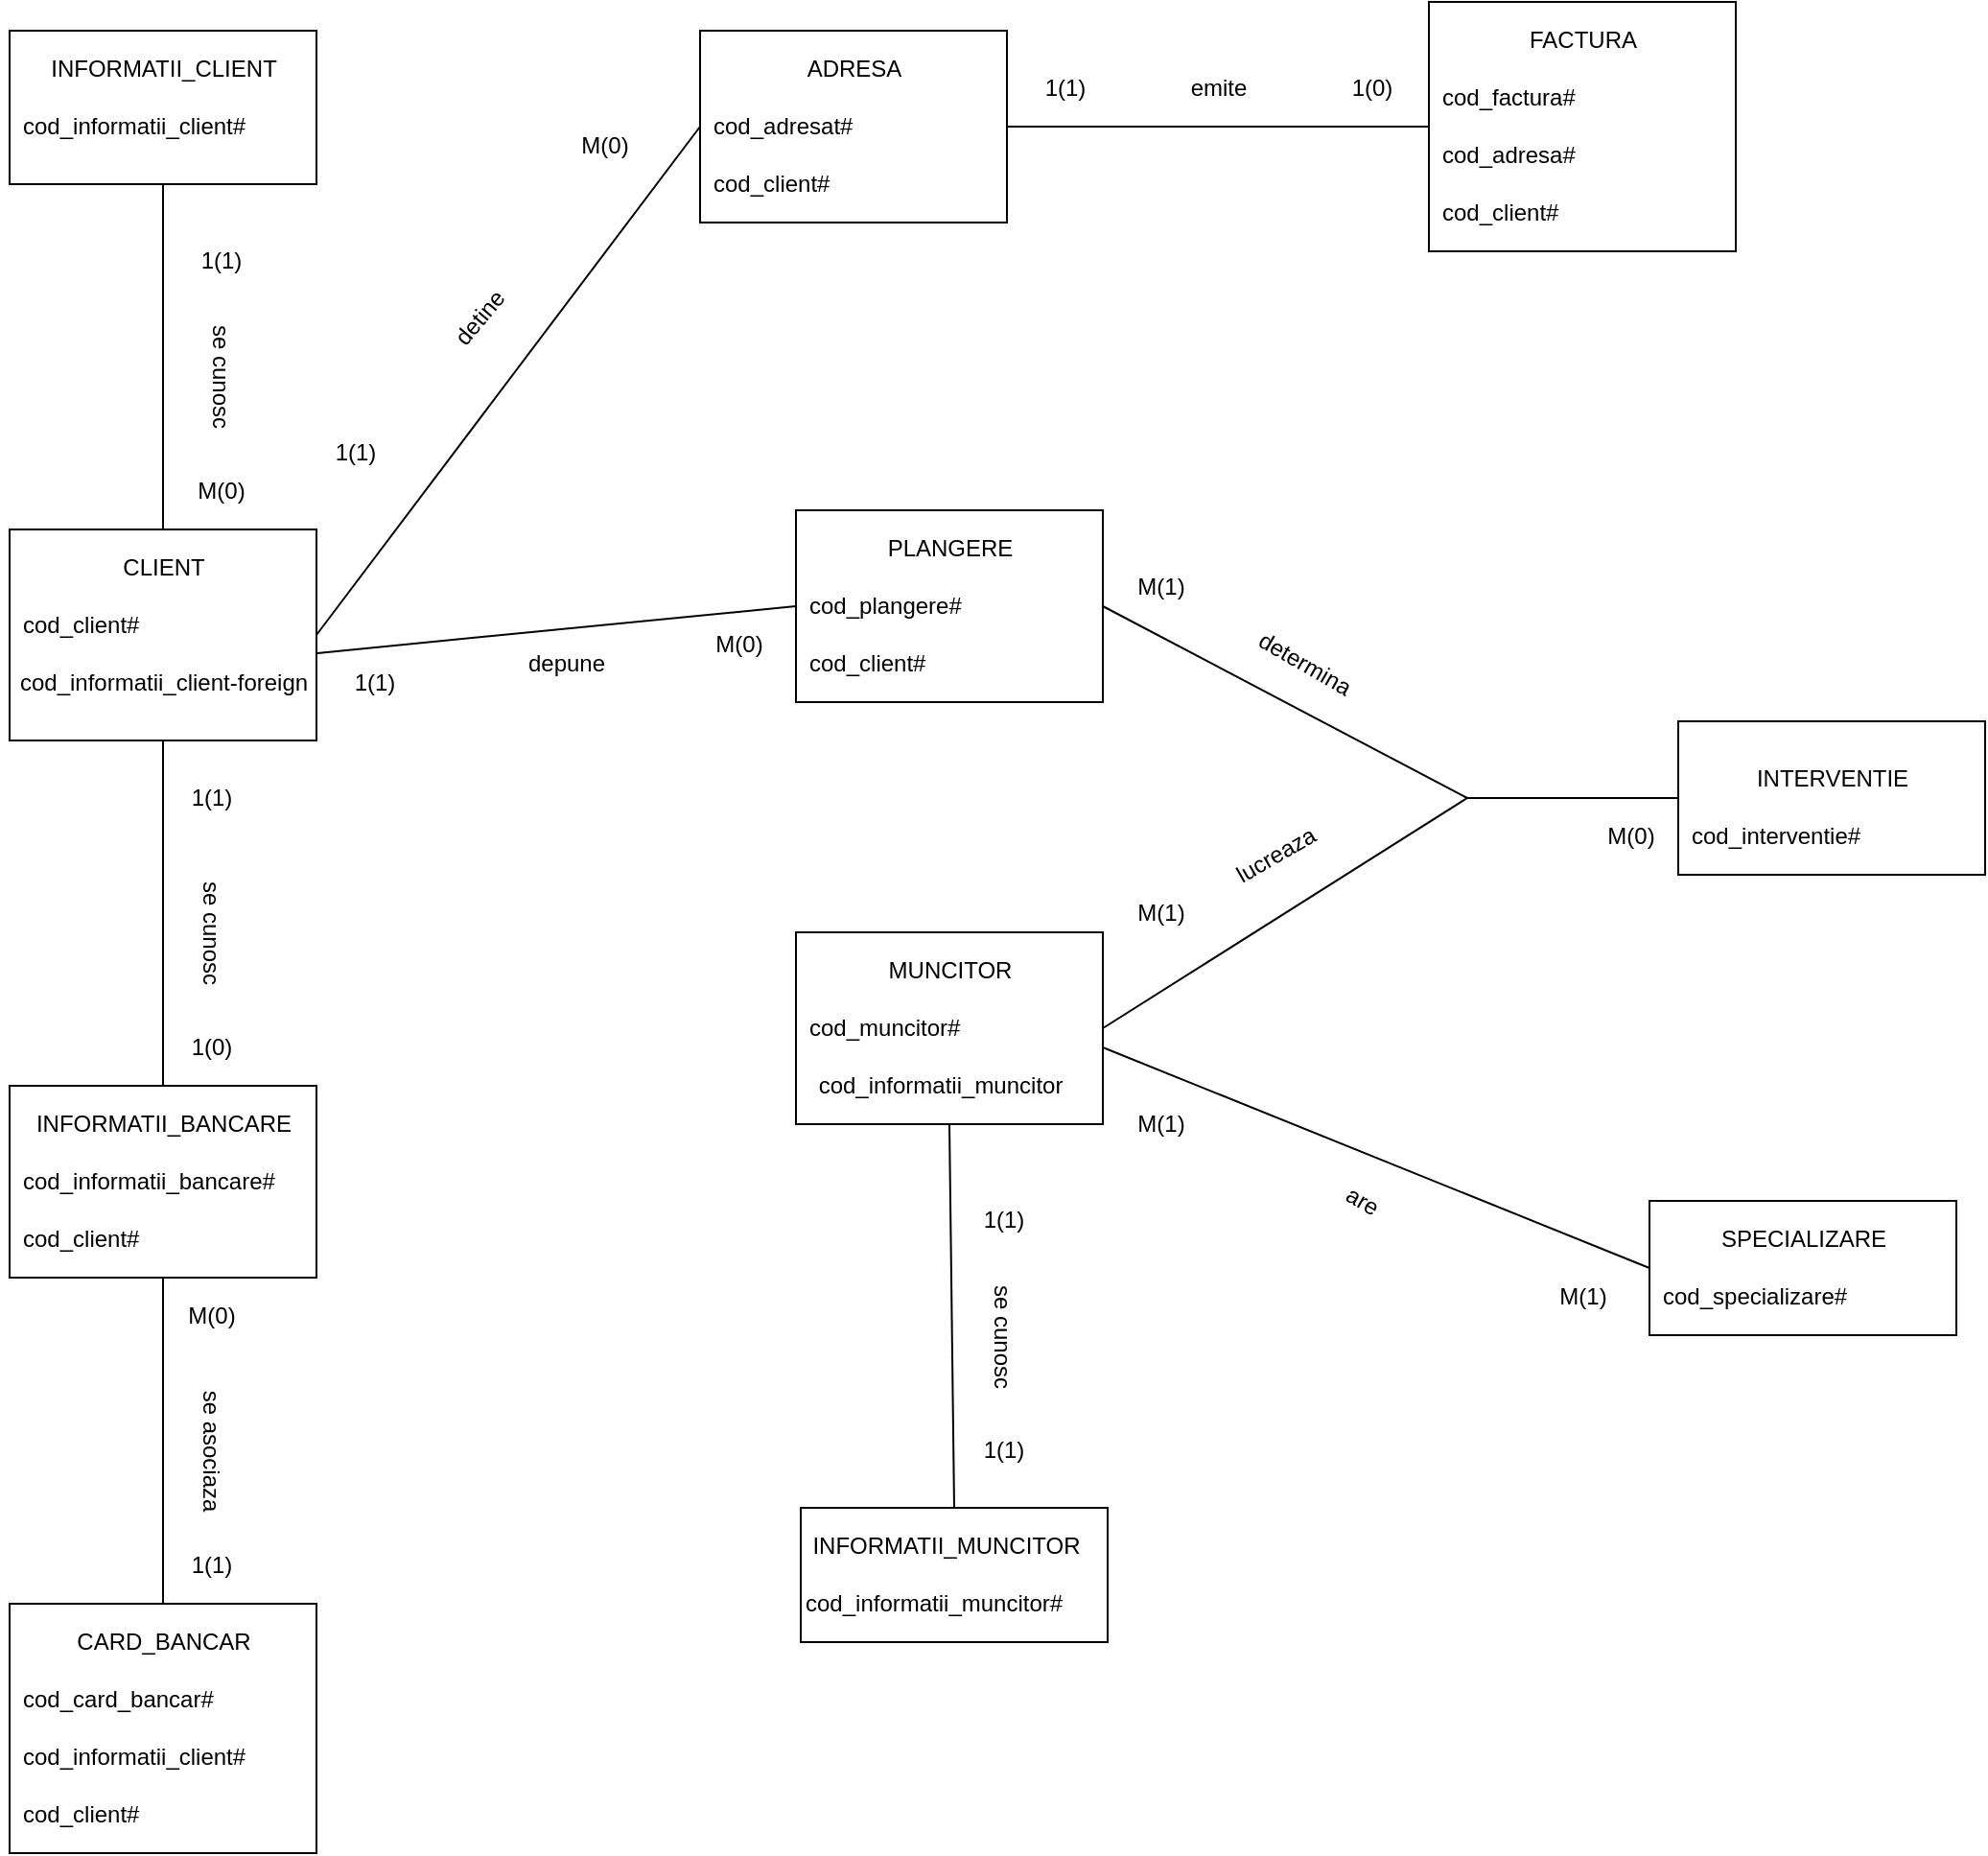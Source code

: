 <mxfile version="18.0.2" type="device"><diagram id="R2lEEEUBdFMjLlhIrx00" name="Page-1"><mxGraphModel dx="1673" dy="934" grid="1" gridSize="10" guides="1" tooltips="1" connect="1" arrows="1" fold="1" page="1" pageScale="1" pageWidth="850" pageHeight="1100" math="0" shadow="0" extFonts="Permanent Marker^https://fonts.googleapis.com/css?family=Permanent+Marker"><root><mxCell id="0"/><mxCell id="1" parent="0"/><mxCell id="WcWnzePYkTj_mOHBXgVc-1" value="" style="rounded=0;whiteSpace=wrap;html=1;fillColor=none;" parent="1" vertex="1"><mxGeometry x="40" y="280" width="160" height="110" as="geometry"/></mxCell><mxCell id="WcWnzePYkTj_mOHBXgVc-2" value="CLIENT&lt;br&gt;" style="text;html=1;resizable=0;autosize=1;align=center;verticalAlign=middle;points=[];fillColor=none;strokeColor=none;rounded=0;" parent="1" vertex="1"><mxGeometry x="90" y="290" width="60" height="20" as="geometry"/></mxCell><mxCell id="WcWnzePYkTj_mOHBXgVc-3" value="cod_client#" style="text;html=1;resizable=0;autosize=1;align=left;verticalAlign=middle;points=[];fillColor=none;strokeColor=none;rounded=0;" parent="1" vertex="1"><mxGeometry x="45" y="320" width="80" height="20" as="geometry"/></mxCell><mxCell id="WcWnzePYkTj_mOHBXgVc-4" value="" style="rounded=0;whiteSpace=wrap;html=1;fillColor=none;" parent="1" vertex="1"><mxGeometry x="40" y="570" width="160" height="100" as="geometry"/></mxCell><mxCell id="WcWnzePYkTj_mOHBXgVc-23" value="INFORMATII_BANCARE&lt;br&gt;" style="text;html=1;resizable=0;autosize=1;align=center;verticalAlign=middle;points=[];fillColor=none;strokeColor=none;rounded=0;" parent="1" vertex="1"><mxGeometry x="45" y="580" width="150" height="20" as="geometry"/></mxCell><mxCell id="WcWnzePYkTj_mOHBXgVc-24" value="cod_informatii_bancare#" style="text;html=1;resizable=0;autosize=1;align=left;verticalAlign=middle;points=[];fillColor=none;strokeColor=none;rounded=0;" parent="1" vertex="1"><mxGeometry x="45" y="610" width="150" height="20" as="geometry"/></mxCell><mxCell id="WcWnzePYkTj_mOHBXgVc-25" value="&lt;div style=&quot;&quot;&gt;&lt;span style=&quot;background-color: initial;&quot;&gt;cod_client#&lt;/span&gt;&lt;/div&gt;" style="text;html=1;resizable=0;autosize=1;align=left;verticalAlign=middle;points=[];fillColor=none;strokeColor=none;rounded=0;" parent="1" vertex="1"><mxGeometry x="45" y="640" width="80" height="20" as="geometry"/></mxCell><mxCell id="WcWnzePYkTj_mOHBXgVc-26" value="se cunosc&lt;br&gt;" style="text;html=1;resizable=0;autosize=1;align=center;verticalAlign=middle;points=[];fillColor=none;strokeColor=none;rounded=0;rotation=90;" parent="1" vertex="1"><mxGeometry x="110" y="480" width="70" height="20" as="geometry"/></mxCell><mxCell id="WcWnzePYkTj_mOHBXgVc-27" value="1(1)" style="text;html=1;resizable=0;autosize=1;align=center;verticalAlign=middle;points=[];fillColor=none;strokeColor=none;rounded=0;rotation=0;" parent="1" vertex="1"><mxGeometry x="125" y="410" width="40" height="20" as="geometry"/></mxCell><mxCell id="WcWnzePYkTj_mOHBXgVc-28" value="1(0)" style="text;html=1;resizable=0;autosize=1;align=center;verticalAlign=middle;points=[];fillColor=none;strokeColor=none;rounded=0;rotation=0;" parent="1" vertex="1"><mxGeometry x="125" y="540" width="40" height="20" as="geometry"/></mxCell><mxCell id="WcWnzePYkTj_mOHBXgVc-29" value="" style="rounded=0;whiteSpace=wrap;html=1;fillColor=none;" parent="1" vertex="1"><mxGeometry x="40" y="840" width="160" height="130" as="geometry"/></mxCell><mxCell id="WcWnzePYkTj_mOHBXgVc-30" value="CARD_BANCAR" style="text;html=1;resizable=0;autosize=1;align=center;verticalAlign=middle;points=[];fillColor=none;strokeColor=none;rounded=0;" parent="1" vertex="1"><mxGeometry x="65" y="850" width="110" height="20" as="geometry"/></mxCell><mxCell id="WcWnzePYkTj_mOHBXgVc-31" value="cod_card_bancar#" style="text;html=1;resizable=0;autosize=1;align=left;verticalAlign=middle;points=[];fillColor=none;strokeColor=none;rounded=0;" parent="1" vertex="1"><mxGeometry x="45" y="880" width="110" height="20" as="geometry"/></mxCell><mxCell id="WcWnzePYkTj_mOHBXgVc-32" value="cod_informatii_client#" style="text;html=1;resizable=0;autosize=1;align=left;verticalAlign=middle;points=[];fillColor=none;strokeColor=none;rounded=0;" parent="1" vertex="1"><mxGeometry x="45" y="910" width="130" height="20" as="geometry"/></mxCell><mxCell id="WcWnzePYkTj_mOHBXgVc-34" value="cod_client#" style="text;html=1;resizable=0;autosize=1;align=left;verticalAlign=middle;points=[];fillColor=none;strokeColor=none;rounded=0;" parent="1" vertex="1"><mxGeometry x="45" y="940" width="80" height="20" as="geometry"/></mxCell><mxCell id="WcWnzePYkTj_mOHBXgVc-35" value="se asociaza&lt;br&gt;" style="text;html=1;resizable=0;autosize=1;align=center;verticalAlign=middle;points=[];fillColor=none;strokeColor=none;rounded=0;rotation=90;" parent="1" vertex="1"><mxGeometry x="105" y="750" width="80" height="20" as="geometry"/></mxCell><mxCell id="WcWnzePYkTj_mOHBXgVc-36" value="1(1)" style="text;html=1;resizable=0;autosize=1;align=center;verticalAlign=middle;points=[];fillColor=none;strokeColor=none;rounded=0;rotation=0;" parent="1" vertex="1"><mxGeometry x="125" y="810" width="40" height="20" as="geometry"/></mxCell><mxCell id="WcWnzePYkTj_mOHBXgVc-37" value="M(0)" style="text;html=1;resizable=0;autosize=1;align=center;verticalAlign=middle;points=[];fillColor=none;strokeColor=none;rounded=0;rotation=0;" parent="1" vertex="1"><mxGeometry x="125" y="680" width="40" height="20" as="geometry"/></mxCell><mxCell id="WcWnzePYkTj_mOHBXgVc-38" value="" style="rounded=0;whiteSpace=wrap;html=1;fillColor=none;" parent="1" vertex="1"><mxGeometry x="40" y="20" width="160" height="80" as="geometry"/></mxCell><mxCell id="WcWnzePYkTj_mOHBXgVc-39" value="INFORMATII_CLIENT" style="text;html=1;resizable=0;autosize=1;align=center;verticalAlign=middle;points=[];fillColor=none;strokeColor=none;rounded=0;" parent="1" vertex="1"><mxGeometry x="55" y="30" width="130" height="20" as="geometry"/></mxCell><mxCell id="WcWnzePYkTj_mOHBXgVc-40" value="cod_informatii_client#" style="text;html=1;resizable=0;autosize=1;align=left;verticalAlign=middle;points=[];fillColor=none;strokeColor=none;rounded=0;" parent="1" vertex="1"><mxGeometry x="45" y="60" width="130" height="20" as="geometry"/></mxCell><mxCell id="WcWnzePYkTj_mOHBXgVc-42" value="" style="endArrow=none;html=1;rounded=0;entryX=0.5;entryY=1;entryDx=0;entryDy=0;" parent="1" source="WcWnzePYkTj_mOHBXgVc-1" target="WcWnzePYkTj_mOHBXgVc-38" edge="1"><mxGeometry width="50" height="50" relative="1" as="geometry"><mxPoint x="350" y="260" as="sourcePoint"/><mxPoint x="210" y="180" as="targetPoint"/></mxGeometry></mxCell><mxCell id="WcWnzePYkTj_mOHBXgVc-43" value="" style="endArrow=none;html=1;rounded=0;entryX=0.5;entryY=1;entryDx=0;entryDy=0;exitX=0.5;exitY=0;exitDx=0;exitDy=0;" parent="1" source="WcWnzePYkTj_mOHBXgVc-29" target="WcWnzePYkTj_mOHBXgVc-4" edge="1"><mxGeometry width="50" height="50" relative="1" as="geometry"><mxPoint x="310" y="700" as="sourcePoint"/><mxPoint x="360" y="650" as="targetPoint"/></mxGeometry></mxCell><mxCell id="WcWnzePYkTj_mOHBXgVc-44" value="" style="endArrow=none;html=1;rounded=0;entryX=0.5;entryY=1;entryDx=0;entryDy=0;exitX=0.5;exitY=0;exitDx=0;exitDy=0;" parent="1" source="WcWnzePYkTj_mOHBXgVc-4" target="WcWnzePYkTj_mOHBXgVc-1" edge="1"><mxGeometry width="50" height="50" relative="1" as="geometry"><mxPoint x="330" y="590" as="sourcePoint"/><mxPoint x="120" y="400" as="targetPoint"/></mxGeometry></mxCell><mxCell id="WcWnzePYkTj_mOHBXgVc-45" value="se cunosc&lt;br&gt;" style="text;html=1;resizable=0;autosize=1;align=center;verticalAlign=middle;points=[];fillColor=none;strokeColor=none;rounded=0;rotation=90;" parent="1" vertex="1"><mxGeometry x="115" y="190" width="70" height="20" as="geometry"/></mxCell><mxCell id="WcWnzePYkTj_mOHBXgVc-46" value="1(1)" style="text;html=1;resizable=0;autosize=1;align=center;verticalAlign=middle;points=[];fillColor=none;strokeColor=none;rounded=0;rotation=0;" parent="1" vertex="1"><mxGeometry x="130" y="130" width="40" height="20" as="geometry"/></mxCell><mxCell id="WcWnzePYkTj_mOHBXgVc-47" value="M(0)" style="text;html=1;resizable=0;autosize=1;align=center;verticalAlign=middle;points=[];fillColor=none;strokeColor=none;rounded=0;rotation=0;" parent="1" vertex="1"><mxGeometry x="130" y="250" width="40" height="20" as="geometry"/></mxCell><mxCell id="WcWnzePYkTj_mOHBXgVc-48" value="" style="rounded=0;whiteSpace=wrap;html=1;fillColor=none;" parent="1" vertex="1"><mxGeometry x="400" y="20" width="160" height="100" as="geometry"/></mxCell><mxCell id="WcWnzePYkTj_mOHBXgVc-49" value="ADRESA" style="text;html=1;resizable=0;autosize=1;align=center;verticalAlign=middle;points=[];fillColor=none;strokeColor=none;rounded=0;" parent="1" vertex="1"><mxGeometry x="450" y="30" width="60" height="20" as="geometry"/></mxCell><mxCell id="WcWnzePYkTj_mOHBXgVc-50" value="cod_adresat#" style="text;html=1;resizable=0;autosize=1;align=left;verticalAlign=middle;points=[];fillColor=none;strokeColor=none;rounded=0;" parent="1" vertex="1"><mxGeometry x="405" y="60" width="90" height="20" as="geometry"/></mxCell><mxCell id="WcWnzePYkTj_mOHBXgVc-51" value="&lt;div style=&quot;&quot;&gt;&lt;span style=&quot;background-color: initial;&quot;&gt;cod_client#&lt;/span&gt;&lt;/div&gt;" style="text;html=1;resizable=0;autosize=1;align=left;verticalAlign=middle;points=[];fillColor=none;strokeColor=none;rounded=0;" parent="1" vertex="1"><mxGeometry x="405" y="90" width="80" height="20" as="geometry"/></mxCell><mxCell id="WcWnzePYkTj_mOHBXgVc-52" value="" style="endArrow=none;html=1;rounded=0;exitX=1;exitY=0.5;exitDx=0;exitDy=0;entryX=0;entryY=0.5;entryDx=0;entryDy=0;" parent="1" source="WcWnzePYkTj_mOHBXgVc-1" target="WcWnzePYkTj_mOHBXgVc-48" edge="1"><mxGeometry width="50" height="50" relative="1" as="geometry"><mxPoint x="540" y="280" as="sourcePoint"/><mxPoint x="590" y="230" as="targetPoint"/></mxGeometry></mxCell><mxCell id="WcWnzePYkTj_mOHBXgVc-53" value="detine&lt;br&gt;" style="text;html=1;resizable=0;autosize=1;align=center;verticalAlign=middle;points=[];fillColor=none;strokeColor=none;rounded=0;rotation=-50;" parent="1" vertex="1"><mxGeometry x="260" y="160" width="50" height="20" as="geometry"/></mxCell><mxCell id="WcWnzePYkTj_mOHBXgVc-54" value="1(1)" style="text;html=1;resizable=0;autosize=1;align=center;verticalAlign=middle;points=[];fillColor=none;strokeColor=none;rounded=0;rotation=0;" parent="1" vertex="1"><mxGeometry x="200" y="230" width="40" height="20" as="geometry"/></mxCell><mxCell id="WcWnzePYkTj_mOHBXgVc-55" value="M(0)" style="text;html=1;resizable=0;autosize=1;align=center;verticalAlign=middle;points=[];fillColor=none;strokeColor=none;rounded=0;rotation=0;" parent="1" vertex="1"><mxGeometry x="330" y="70" width="40" height="20" as="geometry"/></mxCell><mxCell id="WcWnzePYkTj_mOHBXgVc-61" value="" style="rounded=0;whiteSpace=wrap;html=1;fillColor=none;" parent="1" vertex="1"><mxGeometry x="780" y="5" width="160" height="130" as="geometry"/></mxCell><mxCell id="WcWnzePYkTj_mOHBXgVc-62" value="FACTURA" style="text;html=1;resizable=0;autosize=1;align=center;verticalAlign=middle;points=[];fillColor=none;strokeColor=none;rounded=0;" parent="1" vertex="1"><mxGeometry x="825" y="15" width="70" height="20" as="geometry"/></mxCell><mxCell id="WcWnzePYkTj_mOHBXgVc-63" value="cod_factura#" style="text;html=1;resizable=0;autosize=1;align=left;verticalAlign=middle;points=[];fillColor=none;strokeColor=none;rounded=0;" parent="1" vertex="1"><mxGeometry x="785" y="45" width="80" height="20" as="geometry"/></mxCell><mxCell id="WcWnzePYkTj_mOHBXgVc-64" value="cod_adresa#" style="text;html=1;resizable=0;autosize=1;align=left;verticalAlign=middle;points=[];fillColor=none;strokeColor=none;rounded=0;" parent="1" vertex="1"><mxGeometry x="785" y="75" width="80" height="20" as="geometry"/></mxCell><mxCell id="WcWnzePYkTj_mOHBXgVc-65" value="cod_client#" style="text;html=1;resizable=0;autosize=1;align=left;verticalAlign=middle;points=[];fillColor=none;strokeColor=none;rounded=0;" parent="1" vertex="1"><mxGeometry x="785" y="105" width="80" height="20" as="geometry"/></mxCell><mxCell id="WcWnzePYkTj_mOHBXgVc-66" value="" style="endArrow=none;html=1;rounded=0;exitX=1;exitY=0.5;exitDx=0;exitDy=0;entryX=0;entryY=0.5;entryDx=0;entryDy=0;" parent="1" source="WcWnzePYkTj_mOHBXgVc-48" target="WcWnzePYkTj_mOHBXgVc-61" edge="1"><mxGeometry width="50" height="50" relative="1" as="geometry"><mxPoint x="790" y="180" as="sourcePoint"/><mxPoint x="840" y="130" as="targetPoint"/></mxGeometry></mxCell><mxCell id="WcWnzePYkTj_mOHBXgVc-67" value="emite&lt;br&gt;" style="text;html=1;resizable=0;autosize=1;align=center;verticalAlign=middle;points=[];fillColor=none;strokeColor=none;rounded=0;" parent="1" vertex="1"><mxGeometry x="650" y="40" width="40" height="20" as="geometry"/></mxCell><mxCell id="WcWnzePYkTj_mOHBXgVc-68" value="1(1)" style="text;html=1;resizable=0;autosize=1;align=center;verticalAlign=middle;points=[];fillColor=none;strokeColor=none;rounded=0;rotation=0;" parent="1" vertex="1"><mxGeometry x="570" y="40" width="40" height="20" as="geometry"/></mxCell><mxCell id="WcWnzePYkTj_mOHBXgVc-69" value="1(0)" style="text;html=1;resizable=0;autosize=1;align=center;verticalAlign=middle;points=[];fillColor=none;strokeColor=none;rounded=0;rotation=0;" parent="1" vertex="1"><mxGeometry x="730" y="40" width="40" height="20" as="geometry"/></mxCell><mxCell id="WcWnzePYkTj_mOHBXgVc-70" value="" style="rounded=0;whiteSpace=wrap;html=1;fillColor=none;" parent="1" vertex="1"><mxGeometry x="450" y="270" width="160" height="100" as="geometry"/></mxCell><mxCell id="WcWnzePYkTj_mOHBXgVc-71" value="PLANGERE" style="text;html=1;resizable=0;autosize=1;align=center;verticalAlign=middle;points=[];fillColor=none;strokeColor=none;rounded=0;" parent="1" vertex="1"><mxGeometry x="490" y="280" width="80" height="20" as="geometry"/></mxCell><mxCell id="WcWnzePYkTj_mOHBXgVc-72" value="cod_plangere#" style="text;html=1;resizable=0;autosize=1;align=left;verticalAlign=middle;points=[];fillColor=none;strokeColor=none;rounded=0;" parent="1" vertex="1"><mxGeometry x="455" y="310" width="90" height="20" as="geometry"/></mxCell><mxCell id="WcWnzePYkTj_mOHBXgVc-73" value="&lt;div style=&quot;&quot;&gt;&lt;span style=&quot;background-color: initial;&quot;&gt;cod_client#&lt;/span&gt;&lt;/div&gt;" style="text;html=1;resizable=0;autosize=1;align=left;verticalAlign=middle;points=[];fillColor=none;strokeColor=none;rounded=0;" parent="1" vertex="1"><mxGeometry x="455" y="340" width="80" height="20" as="geometry"/></mxCell><mxCell id="WcWnzePYkTj_mOHBXgVc-74" value="" style="endArrow=none;html=1;rounded=0;exitX=1.003;exitY=0.586;exitDx=0;exitDy=0;exitPerimeter=0;entryX=0;entryY=0.5;entryDx=0;entryDy=0;" parent="1" source="WcWnzePYkTj_mOHBXgVc-1" target="WcWnzePYkTj_mOHBXgVc-70" edge="1"><mxGeometry width="50" height="50" relative="1" as="geometry"><mxPoint x="610" y="410" as="sourcePoint"/><mxPoint x="660" y="360" as="targetPoint"/></mxGeometry></mxCell><mxCell id="WcWnzePYkTj_mOHBXgVc-75" value="depune&lt;br&gt;" style="text;html=1;resizable=0;autosize=1;align=center;verticalAlign=middle;points=[];fillColor=none;strokeColor=none;rounded=0;" parent="1" vertex="1"><mxGeometry x="300" y="340" width="60" height="20" as="geometry"/></mxCell><mxCell id="WcWnzePYkTj_mOHBXgVc-76" value="1(1)" style="text;html=1;resizable=0;autosize=1;align=center;verticalAlign=middle;points=[];fillColor=none;strokeColor=none;rounded=0;rotation=0;" parent="1" vertex="1"><mxGeometry x="210" y="350" width="40" height="20" as="geometry"/></mxCell><mxCell id="WcWnzePYkTj_mOHBXgVc-77" value="M(0)" style="text;html=1;resizable=0;autosize=1;align=center;verticalAlign=middle;points=[];fillColor=none;strokeColor=none;rounded=0;rotation=0;" parent="1" vertex="1"><mxGeometry x="400" y="330" width="40" height="20" as="geometry"/></mxCell><mxCell id="WcWnzePYkTj_mOHBXgVc-78" value="" style="rounded=0;whiteSpace=wrap;html=1;fillColor=none;" parent="1" vertex="1"><mxGeometry x="450" y="490" width="160" height="100" as="geometry"/></mxCell><mxCell id="WcWnzePYkTj_mOHBXgVc-79" value="MUNCITOR" style="text;html=1;resizable=0;autosize=1;align=center;verticalAlign=middle;points=[];fillColor=none;strokeColor=none;rounded=0;" parent="1" vertex="1"><mxGeometry x="490" y="500" width="80" height="20" as="geometry"/></mxCell><mxCell id="WcWnzePYkTj_mOHBXgVc-80" value="cod_muncitor#" style="text;html=1;resizable=0;autosize=1;align=left;verticalAlign=middle;points=[];fillColor=none;strokeColor=none;rounded=0;" parent="1" vertex="1"><mxGeometry x="455" y="530" width="90" height="20" as="geometry"/></mxCell><mxCell id="WcWnzePYkTj_mOHBXgVc-81" value="" style="rounded=0;whiteSpace=wrap;html=1;fillColor=none;" parent="1" vertex="1"><mxGeometry x="910" y="380" width="160" height="80" as="geometry"/></mxCell><mxCell id="WcWnzePYkTj_mOHBXgVc-82" value="INTERVENTIE" style="text;html=1;resizable=0;autosize=1;align=center;verticalAlign=middle;points=[];fillColor=none;strokeColor=none;rounded=0;" parent="1" vertex="1"><mxGeometry x="945" y="400" width="90" height="20" as="geometry"/></mxCell><mxCell id="WcWnzePYkTj_mOHBXgVc-83" value="cod_interventie#" style="text;html=1;resizable=0;autosize=1;align=left;verticalAlign=middle;points=[];fillColor=none;strokeColor=none;rounded=0;" parent="1" vertex="1"><mxGeometry x="915" y="430" width="100" height="20" as="geometry"/></mxCell><mxCell id="WcWnzePYkTj_mOHBXgVc-84" value="" style="endArrow=none;html=1;rounded=0;exitX=1;exitY=0.5;exitDx=0;exitDy=0;" parent="1" source="WcWnzePYkTj_mOHBXgVc-70" edge="1"><mxGeometry width="50" height="50" relative="1" as="geometry"><mxPoint x="820" y="440" as="sourcePoint"/><mxPoint x="800" y="420" as="targetPoint"/></mxGeometry></mxCell><mxCell id="WcWnzePYkTj_mOHBXgVc-85" value="" style="endArrow=none;html=1;rounded=0;exitX=1;exitY=0.5;exitDx=0;exitDy=0;" parent="1" source="WcWnzePYkTj_mOHBXgVc-78" edge="1"><mxGeometry width="50" height="50" relative="1" as="geometry"><mxPoint x="820" y="440" as="sourcePoint"/><mxPoint x="800" y="420" as="targetPoint"/></mxGeometry></mxCell><mxCell id="WcWnzePYkTj_mOHBXgVc-86" value="" style="endArrow=none;html=1;rounded=0;entryX=0;entryY=0.5;entryDx=0;entryDy=0;" parent="1" target="WcWnzePYkTj_mOHBXgVc-81" edge="1"><mxGeometry width="50" height="50" relative="1" as="geometry"><mxPoint x="800" y="420" as="sourcePoint"/><mxPoint x="870" y="390" as="targetPoint"/></mxGeometry></mxCell><mxCell id="WcWnzePYkTj_mOHBXgVc-88" value="lucreaza" style="text;html=1;resizable=0;autosize=1;align=center;verticalAlign=middle;points=[];fillColor=none;strokeColor=none;rounded=0;rotation=-30;" parent="1" vertex="1"><mxGeometry x="670" y="440" width="60" height="20" as="geometry"/></mxCell><mxCell id="WcWnzePYkTj_mOHBXgVc-89" value="determina" style="text;html=1;resizable=0;autosize=1;align=center;verticalAlign=middle;points=[];fillColor=none;strokeColor=none;rounded=0;rotation=30;" parent="1" vertex="1"><mxGeometry x="680" y="340" width="70" height="20" as="geometry"/></mxCell><mxCell id="WcWnzePYkTj_mOHBXgVc-90" value="M(1)" style="text;html=1;resizable=0;autosize=1;align=center;verticalAlign=middle;points=[];fillColor=none;strokeColor=none;rounded=0;rotation=0;" parent="1" vertex="1"><mxGeometry x="620" y="300" width="40" height="20" as="geometry"/></mxCell><mxCell id="WcWnzePYkTj_mOHBXgVc-91" value="M(1)" style="text;html=1;resizable=0;autosize=1;align=center;verticalAlign=middle;points=[];fillColor=none;strokeColor=none;rounded=0;rotation=0;" parent="1" vertex="1"><mxGeometry x="620" y="470" width="40" height="20" as="geometry"/></mxCell><mxCell id="WcWnzePYkTj_mOHBXgVc-92" value="M(0)" style="text;html=1;resizable=0;autosize=1;align=center;verticalAlign=middle;points=[];fillColor=none;strokeColor=none;rounded=0;rotation=0;" parent="1" vertex="1"><mxGeometry x="865" y="430" width="40" height="20" as="geometry"/></mxCell><mxCell id="WcWnzePYkTj_mOHBXgVc-94" value="" style="rounded=0;whiteSpace=wrap;html=1;fillColor=none;" parent="1" vertex="1"><mxGeometry x="452.5" y="790" width="160" height="70" as="geometry"/></mxCell><mxCell id="WcWnzePYkTj_mOHBXgVc-95" value="INFORMATII_MUNCITOR" style="text;html=1;resizable=0;autosize=1;align=center;verticalAlign=middle;points=[];fillColor=none;strokeColor=none;rounded=0;" parent="1" vertex="1"><mxGeometry x="447.5" y="800" width="160" height="20" as="geometry"/></mxCell><mxCell id="WcWnzePYkTj_mOHBXgVc-96" value="cod_informatii_muncitor#" style="text;html=1;resizable=0;autosize=1;align=left;verticalAlign=middle;points=[];fillColor=none;strokeColor=none;rounded=0;" parent="1" vertex="1"><mxGeometry x="452.5" y="830" width="150" height="20" as="geometry"/></mxCell><mxCell id="WcWnzePYkTj_mOHBXgVc-98" value="se cunosc&lt;br&gt;" style="text;html=1;resizable=0;autosize=1;align=center;verticalAlign=middle;points=[];fillColor=none;strokeColor=none;rounded=0;rotation=90;" parent="1" vertex="1"><mxGeometry x="522.5" y="690" width="70" height="20" as="geometry"/></mxCell><mxCell id="WcWnzePYkTj_mOHBXgVc-99" value="1(1)" style="text;html=1;resizable=0;autosize=1;align=center;verticalAlign=middle;points=[];fillColor=none;strokeColor=none;rounded=0;rotation=0;" parent="1" vertex="1"><mxGeometry x="537.5" y="630" width="40" height="20" as="geometry"/></mxCell><mxCell id="WcWnzePYkTj_mOHBXgVc-100" value="1(1)" style="text;html=1;resizable=0;autosize=1;align=center;verticalAlign=middle;points=[];fillColor=none;strokeColor=none;rounded=0;rotation=0;" parent="1" vertex="1"><mxGeometry x="537.5" y="750" width="40" height="20" as="geometry"/></mxCell><mxCell id="WcWnzePYkTj_mOHBXgVc-101" value="" style="endArrow=none;html=1;rounded=0;exitX=0.5;exitY=0;exitDx=0;exitDy=0;entryX=0.5;entryY=1;entryDx=0;entryDy=0;" parent="1" source="WcWnzePYkTj_mOHBXgVc-94" target="WcWnzePYkTj_mOHBXgVc-78" edge="1"><mxGeometry width="50" height="50" relative="1" as="geometry"><mxPoint x="570" y="620" as="sourcePoint"/><mxPoint x="620" y="570" as="targetPoint"/></mxGeometry></mxCell><mxCell id="WcWnzePYkTj_mOHBXgVc-102" value="" style="rounded=0;whiteSpace=wrap;html=1;fillColor=none;" parent="1" vertex="1"><mxGeometry x="895" y="630" width="160" height="70" as="geometry"/></mxCell><mxCell id="WcWnzePYkTj_mOHBXgVc-103" value="SPECIALIZARE" style="text;html=1;resizable=0;autosize=1;align=center;verticalAlign=middle;points=[];fillColor=none;strokeColor=none;rounded=0;" parent="1" vertex="1"><mxGeometry x="925" y="640" width="100" height="20" as="geometry"/></mxCell><mxCell id="WcWnzePYkTj_mOHBXgVc-104" value="cod_specializare#" style="text;html=1;resizable=0;autosize=1;align=left;verticalAlign=middle;points=[];fillColor=none;strokeColor=none;rounded=0;" parent="1" vertex="1"><mxGeometry x="900" y="671" width="106" height="18" as="geometry"/></mxCell><mxCell id="WcWnzePYkTj_mOHBXgVc-105" value="" style="endArrow=none;html=1;rounded=0;entryX=0;entryY=0.5;entryDx=0;entryDy=0;" parent="1" target="WcWnzePYkTj_mOHBXgVc-102" edge="1"><mxGeometry width="50" height="50" relative="1" as="geometry"><mxPoint x="610" y="550" as="sourcePoint"/><mxPoint x="900" y="670" as="targetPoint"/></mxGeometry></mxCell><mxCell id="WcWnzePYkTj_mOHBXgVc-106" value="are" style="text;html=1;resizable=0;autosize=1;align=center;verticalAlign=middle;points=[];fillColor=none;strokeColor=none;rounded=0;rotation=30;" parent="1" vertex="1"><mxGeometry x="730" y="620" width="30" height="20" as="geometry"/></mxCell><mxCell id="WcWnzePYkTj_mOHBXgVc-107" value="M(1)" style="text;html=1;resizable=0;autosize=1;align=center;verticalAlign=middle;points=[];fillColor=none;strokeColor=none;rounded=0;rotation=0;" parent="1" vertex="1"><mxGeometry x="620" y="580" width="40" height="20" as="geometry"/></mxCell><mxCell id="WcWnzePYkTj_mOHBXgVc-108" value="M(1)" style="text;html=1;resizable=0;autosize=1;align=center;verticalAlign=middle;points=[];fillColor=none;strokeColor=none;rounded=0;rotation=0;" parent="1" vertex="1"><mxGeometry x="840" y="670" width="40" height="20" as="geometry"/></mxCell><mxCell id="FA2NXz-McauLxHh4J4kV-1" value="cod_informatii_client-foreign" style="text;html=1;resizable=0;autosize=1;align=center;verticalAlign=middle;points=[];fillColor=none;strokeColor=none;rounded=0;" parent="1" vertex="1"><mxGeometry x="35" y="350" width="170" height="20" as="geometry"/></mxCell><mxCell id="FA2NXz-McauLxHh4J4kV-2" value="cod_informatii_muncitor&lt;br&gt;" style="text;html=1;resizable=0;autosize=1;align=center;verticalAlign=middle;points=[];fillColor=none;strokeColor=none;rounded=0;" parent="1" vertex="1"><mxGeometry x="455" y="560" width="140" height="20" as="geometry"/></mxCell></root></mxGraphModel></diagram></mxfile>